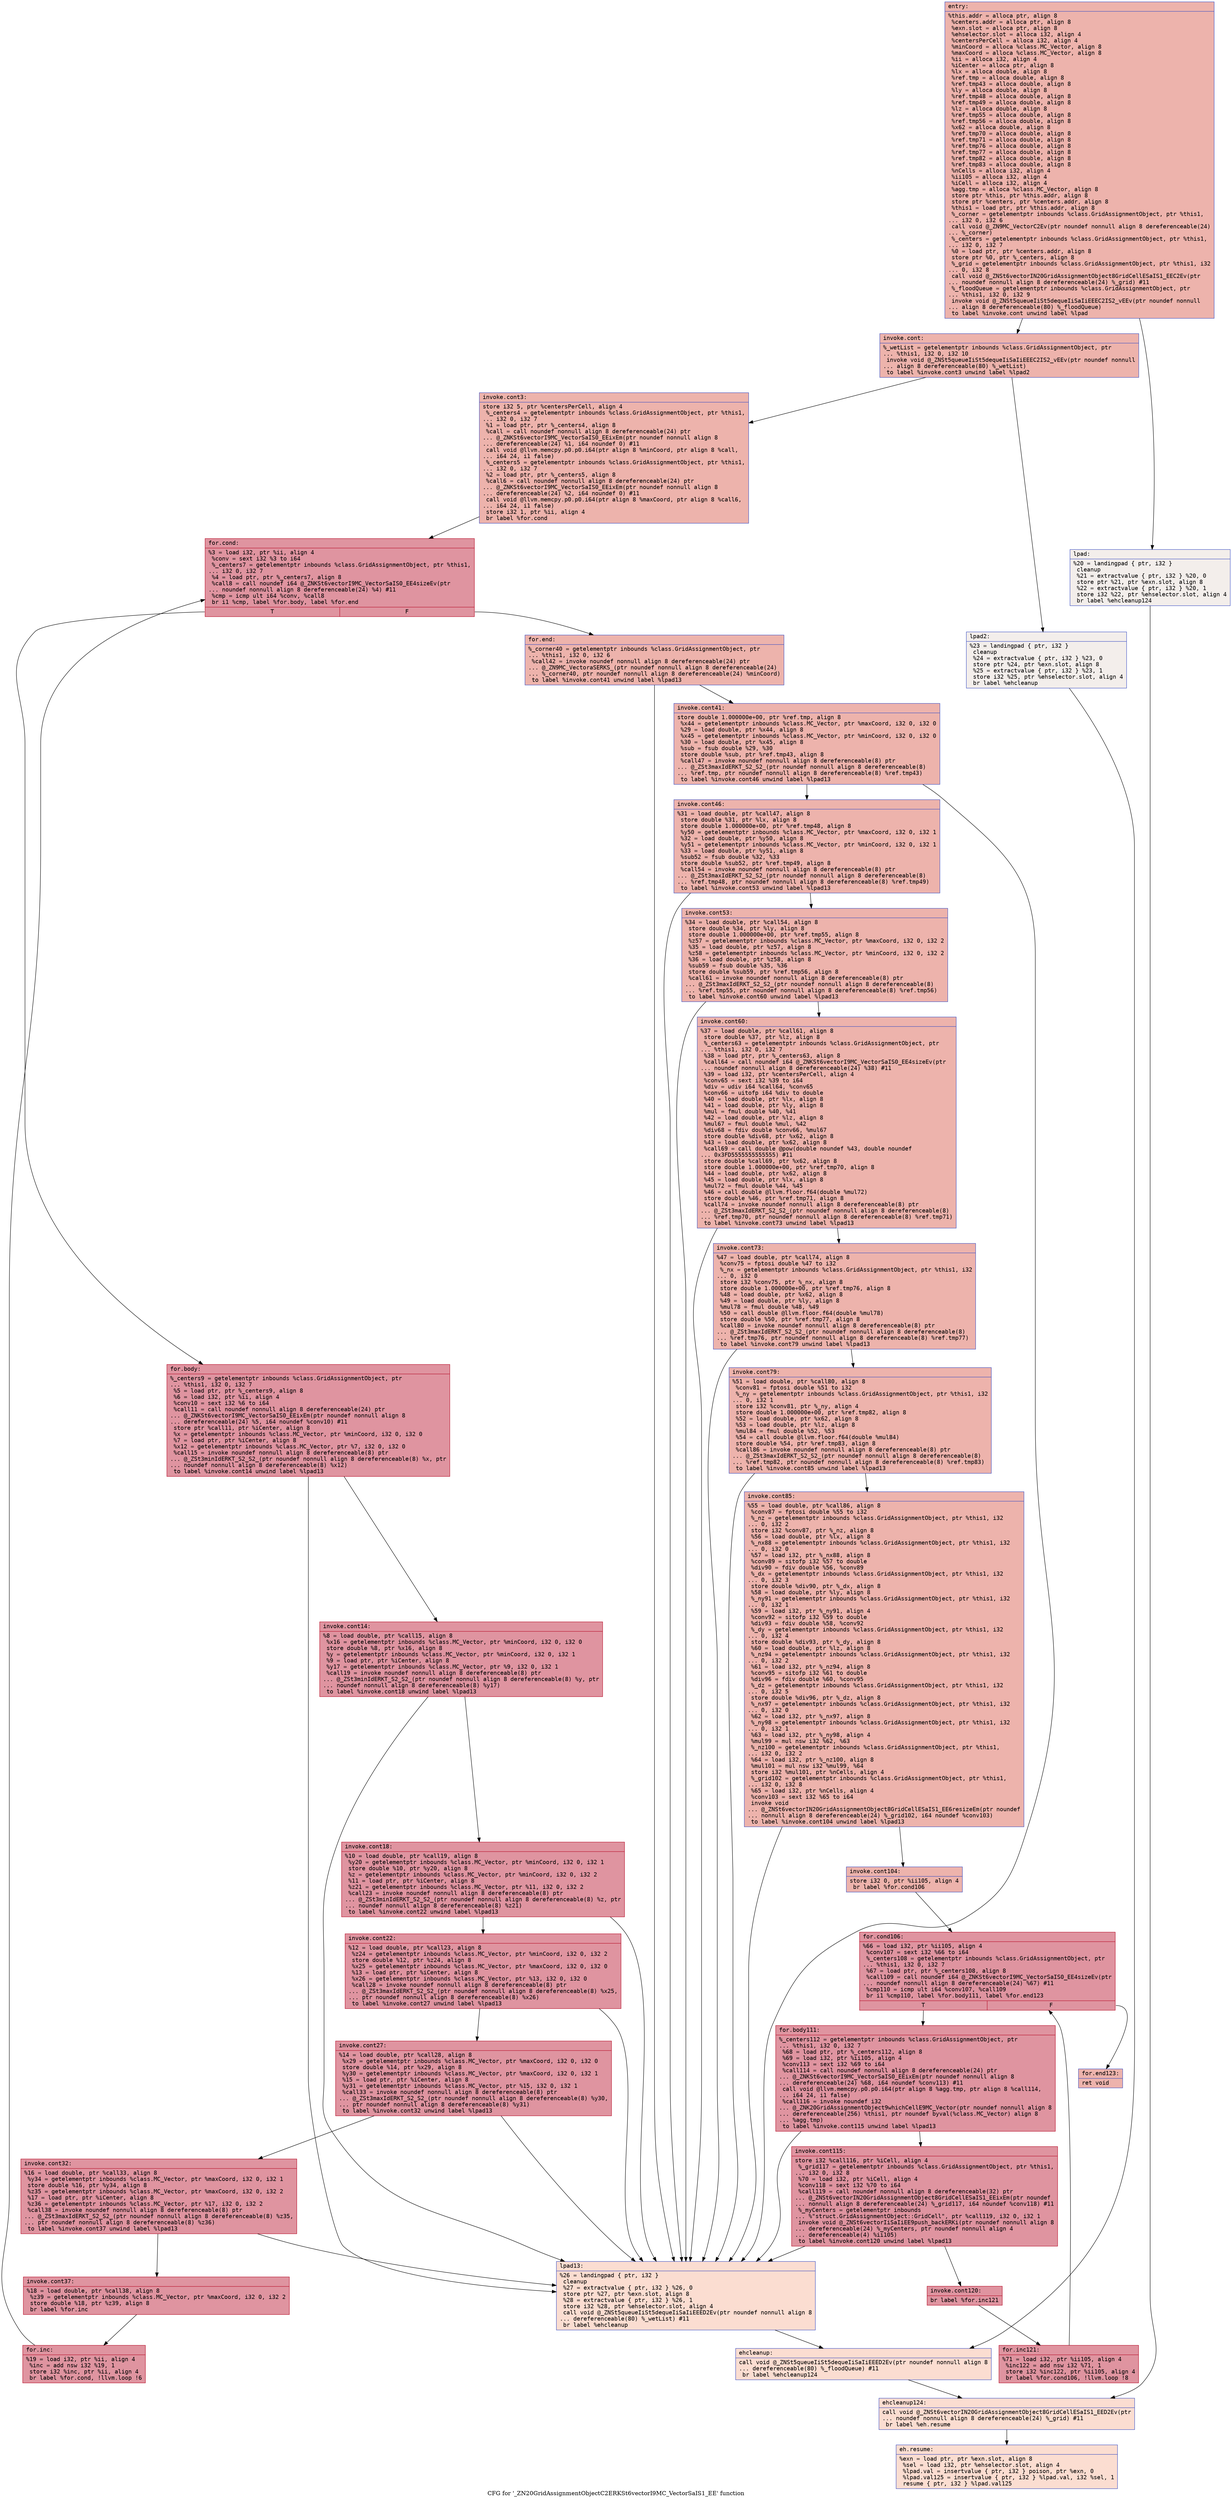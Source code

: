 digraph "CFG for '_ZN20GridAssignmentObjectC2ERKSt6vectorI9MC_VectorSaIS1_EE' function" {
	label="CFG for '_ZN20GridAssignmentObjectC2ERKSt6vectorI9MC_VectorSaIS1_EE' function";

	Node0x5646193a42e0 [shape=record,color="#3d50c3ff", style=filled, fillcolor="#d6524470" fontname="Courier",label="{entry:\l|  %this.addr = alloca ptr, align 8\l  %centers.addr = alloca ptr, align 8\l  %exn.slot = alloca ptr, align 8\l  %ehselector.slot = alloca i32, align 4\l  %centersPerCell = alloca i32, align 4\l  %minCoord = alloca %class.MC_Vector, align 8\l  %maxCoord = alloca %class.MC_Vector, align 8\l  %ii = alloca i32, align 4\l  %iCenter = alloca ptr, align 8\l  %lx = alloca double, align 8\l  %ref.tmp = alloca double, align 8\l  %ref.tmp43 = alloca double, align 8\l  %ly = alloca double, align 8\l  %ref.tmp48 = alloca double, align 8\l  %ref.tmp49 = alloca double, align 8\l  %lz = alloca double, align 8\l  %ref.tmp55 = alloca double, align 8\l  %ref.tmp56 = alloca double, align 8\l  %x62 = alloca double, align 8\l  %ref.tmp70 = alloca double, align 8\l  %ref.tmp71 = alloca double, align 8\l  %ref.tmp76 = alloca double, align 8\l  %ref.tmp77 = alloca double, align 8\l  %ref.tmp82 = alloca double, align 8\l  %ref.tmp83 = alloca double, align 8\l  %nCells = alloca i32, align 4\l  %ii105 = alloca i32, align 4\l  %iCell = alloca i32, align 4\l  %agg.tmp = alloca %class.MC_Vector, align 8\l  store ptr %this, ptr %this.addr, align 8\l  store ptr %centers, ptr %centers.addr, align 8\l  %this1 = load ptr, ptr %this.addr, align 8\l  %_corner = getelementptr inbounds %class.GridAssignmentObject, ptr %this1,\l... i32 0, i32 6\l  call void @_ZN9MC_VectorC2Ev(ptr noundef nonnull align 8 dereferenceable(24)\l... %_corner)\l  %_centers = getelementptr inbounds %class.GridAssignmentObject, ptr %this1,\l... i32 0, i32 7\l  %0 = load ptr, ptr %centers.addr, align 8\l  store ptr %0, ptr %_centers, align 8\l  %_grid = getelementptr inbounds %class.GridAssignmentObject, ptr %this1, i32\l... 0, i32 8\l  call void @_ZNSt6vectorIN20GridAssignmentObject8GridCellESaIS1_EEC2Ev(ptr\l... noundef nonnull align 8 dereferenceable(24) %_grid) #11\l  %_floodQueue = getelementptr inbounds %class.GridAssignmentObject, ptr\l... %this1, i32 0, i32 9\l  invoke void @_ZNSt5queueIiSt5dequeIiSaIiEEEC2IS2_vEEv(ptr noundef nonnull\l... align 8 dereferenceable(80) %_floodQueue)\l          to label %invoke.cont unwind label %lpad\l}"];
	Node0x5646193a42e0 -> Node0x5646193a83a0[tooltip="entry -> invoke.cont\nProbability 100.00%" ];
	Node0x5646193a42e0 -> Node0x5646193a88a0[tooltip="entry -> lpad\nProbability 0.00%" ];
	Node0x5646193a83a0 [shape=record,color="#3d50c3ff", style=filled, fillcolor="#d6524470" fontname="Courier",label="{invoke.cont:\l|  %_wetList = getelementptr inbounds %class.GridAssignmentObject, ptr\l... %this1, i32 0, i32 10\l  invoke void @_ZNSt5queueIiSt5dequeIiSaIiEEEC2IS2_vEEv(ptr noundef nonnull\l... align 8 dereferenceable(80) %_wetList)\l          to label %invoke.cont3 unwind label %lpad2\l}"];
	Node0x5646193a83a0 -> Node0x5646193a8c00[tooltip="invoke.cont -> invoke.cont3\nProbability 100.00%" ];
	Node0x5646193a83a0 -> Node0x5646193a9490[tooltip="invoke.cont -> lpad2\nProbability 0.00%" ];
	Node0x5646193a8c00 [shape=record,color="#3d50c3ff", style=filled, fillcolor="#d6524470" fontname="Courier",label="{invoke.cont3:\l|  store i32 5, ptr %centersPerCell, align 4\l  %_centers4 = getelementptr inbounds %class.GridAssignmentObject, ptr %this1,\l... i32 0, i32 7\l  %1 = load ptr, ptr %_centers4, align 8\l  %call = call noundef nonnull align 8 dereferenceable(24) ptr\l... @_ZNKSt6vectorI9MC_VectorSaIS0_EEixEm(ptr noundef nonnull align 8\l... dereferenceable(24) %1, i64 noundef 0) #11\l  call void @llvm.memcpy.p0.p0.i64(ptr align 8 %minCoord, ptr align 8 %call,\l... i64 24, i1 false)\l  %_centers5 = getelementptr inbounds %class.GridAssignmentObject, ptr %this1,\l... i32 0, i32 7\l  %2 = load ptr, ptr %_centers5, align 8\l  %call6 = call noundef nonnull align 8 dereferenceable(24) ptr\l... @_ZNKSt6vectorI9MC_VectorSaIS0_EEixEm(ptr noundef nonnull align 8\l... dereferenceable(24) %2, i64 noundef 0) #11\l  call void @llvm.memcpy.p0.p0.i64(ptr align 8 %maxCoord, ptr align 8 %call6,\l... i64 24, i1 false)\l  store i32 1, ptr %ii, align 4\l  br label %for.cond\l}"];
	Node0x5646193a8c00 -> Node0x5646193aa2e0[tooltip="invoke.cont3 -> for.cond\nProbability 100.00%" ];
	Node0x5646193aa2e0 [shape=record,color="#b70d28ff", style=filled, fillcolor="#b70d2870" fontname="Courier",label="{for.cond:\l|  %3 = load i32, ptr %ii, align 4\l  %conv = sext i32 %3 to i64\l  %_centers7 = getelementptr inbounds %class.GridAssignmentObject, ptr %this1,\l... i32 0, i32 7\l  %4 = load ptr, ptr %_centers7, align 8\l  %call8 = call noundef i64 @_ZNKSt6vectorI9MC_VectorSaIS0_EE4sizeEv(ptr\l... noundef nonnull align 8 dereferenceable(24) %4) #11\l  %cmp = icmp ult i64 %conv, %call8\l  br i1 %cmp, label %for.body, label %for.end\l|{<s0>T|<s1>F}}"];
	Node0x5646193aa2e0:s0 -> Node0x5646193aaef0[tooltip="for.cond -> for.body\nProbability 96.88%" ];
	Node0x5646193aa2e0:s1 -> Node0x5646193aafa0[tooltip="for.cond -> for.end\nProbability 3.12%" ];
	Node0x5646193aaef0 [shape=record,color="#b70d28ff", style=filled, fillcolor="#b70d2870" fontname="Courier",label="{for.body:\l|  %_centers9 = getelementptr inbounds %class.GridAssignmentObject, ptr\l... %this1, i32 0, i32 7\l  %5 = load ptr, ptr %_centers9, align 8\l  %6 = load i32, ptr %ii, align 4\l  %conv10 = sext i32 %6 to i64\l  %call11 = call noundef nonnull align 8 dereferenceable(24) ptr\l... @_ZNKSt6vectorI9MC_VectorSaIS0_EEixEm(ptr noundef nonnull align 8\l... dereferenceable(24) %5, i64 noundef %conv10) #11\l  store ptr %call11, ptr %iCenter, align 8\l  %x = getelementptr inbounds %class.MC_Vector, ptr %minCoord, i32 0, i32 0\l  %7 = load ptr, ptr %iCenter, align 8\l  %x12 = getelementptr inbounds %class.MC_Vector, ptr %7, i32 0, i32 0\l  %call15 = invoke noundef nonnull align 8 dereferenceable(8) ptr\l... @_ZSt3minIdERKT_S2_S2_(ptr noundef nonnull align 8 dereferenceable(8) %x, ptr\l... noundef nonnull align 8 dereferenceable(8) %x12)\l          to label %invoke.cont14 unwind label %lpad13\l}"];
	Node0x5646193aaef0 -> Node0x5646193ab830[tooltip="for.body -> invoke.cont14\nProbability 100.00%" ];
	Node0x5646193aaef0 -> Node0x5646193ab8e0[tooltip="for.body -> lpad13\nProbability 0.00%" ];
	Node0x5646193ab830 [shape=record,color="#b70d28ff", style=filled, fillcolor="#b70d2870" fontname="Courier",label="{invoke.cont14:\l|  %8 = load double, ptr %call15, align 8\l  %x16 = getelementptr inbounds %class.MC_Vector, ptr %minCoord, i32 0, i32 0\l  store double %8, ptr %x16, align 8\l  %y = getelementptr inbounds %class.MC_Vector, ptr %minCoord, i32 0, i32 1\l  %9 = load ptr, ptr %iCenter, align 8\l  %y17 = getelementptr inbounds %class.MC_Vector, ptr %9, i32 0, i32 1\l  %call19 = invoke noundef nonnull align 8 dereferenceable(8) ptr\l... @_ZSt3minIdERKT_S2_S2_(ptr noundef nonnull align 8 dereferenceable(8) %y, ptr\l... noundef nonnull align 8 dereferenceable(8) %y17)\l          to label %invoke.cont18 unwind label %lpad13\l}"];
	Node0x5646193ab830 -> Node0x5646193ac060[tooltip="invoke.cont14 -> invoke.cont18\nProbability 100.00%" ];
	Node0x5646193ab830 -> Node0x5646193ab8e0[tooltip="invoke.cont14 -> lpad13\nProbability 0.00%" ];
	Node0x5646193ac060 [shape=record,color="#b70d28ff", style=filled, fillcolor="#b70d2870" fontname="Courier",label="{invoke.cont18:\l|  %10 = load double, ptr %call19, align 8\l  %y20 = getelementptr inbounds %class.MC_Vector, ptr %minCoord, i32 0, i32 1\l  store double %10, ptr %y20, align 8\l  %z = getelementptr inbounds %class.MC_Vector, ptr %minCoord, i32 0, i32 2\l  %11 = load ptr, ptr %iCenter, align 8\l  %z21 = getelementptr inbounds %class.MC_Vector, ptr %11, i32 0, i32 2\l  %call23 = invoke noundef nonnull align 8 dereferenceable(8) ptr\l... @_ZSt3minIdERKT_S2_S2_(ptr noundef nonnull align 8 dereferenceable(8) %z, ptr\l... noundef nonnull align 8 dereferenceable(8) %z21)\l          to label %invoke.cont22 unwind label %lpad13\l}"];
	Node0x5646193ac060 -> Node0x5646193ac6c0[tooltip="invoke.cont18 -> invoke.cont22\nProbability 100.00%" ];
	Node0x5646193ac060 -> Node0x5646193ab8e0[tooltip="invoke.cont18 -> lpad13\nProbability 0.00%" ];
	Node0x5646193ac6c0 [shape=record,color="#b70d28ff", style=filled, fillcolor="#b70d2870" fontname="Courier",label="{invoke.cont22:\l|  %12 = load double, ptr %call23, align 8\l  %z24 = getelementptr inbounds %class.MC_Vector, ptr %minCoord, i32 0, i32 2\l  store double %12, ptr %z24, align 8\l  %x25 = getelementptr inbounds %class.MC_Vector, ptr %maxCoord, i32 0, i32 0\l  %13 = load ptr, ptr %iCenter, align 8\l  %x26 = getelementptr inbounds %class.MC_Vector, ptr %13, i32 0, i32 0\l  %call28 = invoke noundef nonnull align 8 dereferenceable(8) ptr\l... @_ZSt3maxIdERKT_S2_S2_(ptr noundef nonnull align 8 dereferenceable(8) %x25,\l... ptr noundef nonnull align 8 dereferenceable(8) %x26)\l          to label %invoke.cont27 unwind label %lpad13\l}"];
	Node0x5646193ac6c0 -> Node0x5646193acd20[tooltip="invoke.cont22 -> invoke.cont27\nProbability 100.00%" ];
	Node0x5646193ac6c0 -> Node0x5646193ab8e0[tooltip="invoke.cont22 -> lpad13\nProbability 0.00%" ];
	Node0x5646193acd20 [shape=record,color="#b70d28ff", style=filled, fillcolor="#b70d2870" fontname="Courier",label="{invoke.cont27:\l|  %14 = load double, ptr %call28, align 8\l  %x29 = getelementptr inbounds %class.MC_Vector, ptr %maxCoord, i32 0, i32 0\l  store double %14, ptr %x29, align 8\l  %y30 = getelementptr inbounds %class.MC_Vector, ptr %maxCoord, i32 0, i32 1\l  %15 = load ptr, ptr %iCenter, align 8\l  %y31 = getelementptr inbounds %class.MC_Vector, ptr %15, i32 0, i32 1\l  %call33 = invoke noundef nonnull align 8 dereferenceable(8) ptr\l... @_ZSt3maxIdERKT_S2_S2_(ptr noundef nonnull align 8 dereferenceable(8) %y30,\l... ptr noundef nonnull align 8 dereferenceable(8) %y31)\l          to label %invoke.cont32 unwind label %lpad13\l}"];
	Node0x5646193acd20 -> Node0x5646193ad420[tooltip="invoke.cont27 -> invoke.cont32\nProbability 100.00%" ];
	Node0x5646193acd20 -> Node0x5646193ab8e0[tooltip="invoke.cont27 -> lpad13\nProbability 0.00%" ];
	Node0x5646193ad420 [shape=record,color="#b70d28ff", style=filled, fillcolor="#b70d2870" fontname="Courier",label="{invoke.cont32:\l|  %16 = load double, ptr %call33, align 8\l  %y34 = getelementptr inbounds %class.MC_Vector, ptr %maxCoord, i32 0, i32 1\l  store double %16, ptr %y34, align 8\l  %z35 = getelementptr inbounds %class.MC_Vector, ptr %maxCoord, i32 0, i32 2\l  %17 = load ptr, ptr %iCenter, align 8\l  %z36 = getelementptr inbounds %class.MC_Vector, ptr %17, i32 0, i32 2\l  %call38 = invoke noundef nonnull align 8 dereferenceable(8) ptr\l... @_ZSt3maxIdERKT_S2_S2_(ptr noundef nonnull align 8 dereferenceable(8) %z35,\l... ptr noundef nonnull align 8 dereferenceable(8) %z36)\l          to label %invoke.cont37 unwind label %lpad13\l}"];
	Node0x5646193ad420 -> Node0x5646193ada80[tooltip="invoke.cont32 -> invoke.cont37\nProbability 100.00%" ];
	Node0x5646193ad420 -> Node0x5646193ab8e0[tooltip="invoke.cont32 -> lpad13\nProbability 0.00%" ];
	Node0x5646193ada80 [shape=record,color="#b70d28ff", style=filled, fillcolor="#b70d2870" fontname="Courier",label="{invoke.cont37:\l|  %18 = load double, ptr %call38, align 8\l  %z39 = getelementptr inbounds %class.MC_Vector, ptr %maxCoord, i32 0, i32 2\l  store double %18, ptr %z39, align 8\l  br label %for.inc\l}"];
	Node0x5646193ada80 -> Node0x5646193ade70[tooltip="invoke.cont37 -> for.inc\nProbability 100.00%" ];
	Node0x5646193ade70 [shape=record,color="#b70d28ff", style=filled, fillcolor="#b70d2870" fontname="Courier",label="{for.inc:\l|  %19 = load i32, ptr %ii, align 4\l  %inc = add nsw i32 %19, 1\l  store i32 %inc, ptr %ii, align 4\l  br label %for.cond, !llvm.loop !6\l}"];
	Node0x5646193ade70 -> Node0x5646193aa2e0[tooltip="for.inc -> for.cond\nProbability 100.00%" ];
	Node0x5646193a88a0 [shape=record,color="#3d50c3ff", style=filled, fillcolor="#e5d8d170" fontname="Courier",label="{lpad:\l|  %20 = landingpad \{ ptr, i32 \}\l          cleanup\l  %21 = extractvalue \{ ptr, i32 \} %20, 0\l  store ptr %21, ptr %exn.slot, align 8\l  %22 = extractvalue \{ ptr, i32 \} %20, 1\l  store i32 %22, ptr %ehselector.slot, align 4\l  br label %ehcleanup124\l}"];
	Node0x5646193a88a0 -> Node0x5646193a92f0[tooltip="lpad -> ehcleanup124\nProbability 100.00%" ];
	Node0x5646193a9490 [shape=record,color="#3d50c3ff", style=filled, fillcolor="#e5d8d170" fontname="Courier",label="{lpad2:\l|  %23 = landingpad \{ ptr, i32 \}\l          cleanup\l  %24 = extractvalue \{ ptr, i32 \} %23, 0\l  store ptr %24, ptr %exn.slot, align 8\l  %25 = extractvalue \{ ptr, i32 \} %23, 1\l  store i32 %25, ptr %ehselector.slot, align 4\l  br label %ehcleanup\l}"];
	Node0x5646193a9490 -> Node0x5646193afc70[tooltip="lpad2 -> ehcleanup\nProbability 100.00%" ];
	Node0x5646193ab8e0 [shape=record,color="#3d50c3ff", style=filled, fillcolor="#f7b39670" fontname="Courier",label="{lpad13:\l|  %26 = landingpad \{ ptr, i32 \}\l          cleanup\l  %27 = extractvalue \{ ptr, i32 \} %26, 0\l  store ptr %27, ptr %exn.slot, align 8\l  %28 = extractvalue \{ ptr, i32 \} %26, 1\l  store i32 %28, ptr %ehselector.slot, align 4\l  call void @_ZNSt5queueIiSt5dequeIiSaIiEEED2Ev(ptr noundef nonnull align 8\l... dereferenceable(80) %_wetList) #11\l  br label %ehcleanup\l}"];
	Node0x5646193ab8e0 -> Node0x5646193afc70[tooltip="lpad13 -> ehcleanup\nProbability 100.00%" ];
	Node0x5646193aafa0 [shape=record,color="#3d50c3ff", style=filled, fillcolor="#d6524470" fontname="Courier",label="{for.end:\l|  %_corner40 = getelementptr inbounds %class.GridAssignmentObject, ptr\l... %this1, i32 0, i32 6\l  %call42 = invoke noundef nonnull align 8 dereferenceable(24) ptr\l... @_ZN9MC_VectoraSERKS_(ptr noundef nonnull align 8 dereferenceable(24)\l... %_corner40, ptr noundef nonnull align 8 dereferenceable(24) %minCoord)\l          to label %invoke.cont41 unwind label %lpad13\l}"];
	Node0x5646193aafa0 -> Node0x5646193b03c0[tooltip="for.end -> invoke.cont41\nProbability 100.00%" ];
	Node0x5646193aafa0 -> Node0x5646193ab8e0[tooltip="for.end -> lpad13\nProbability 0.00%" ];
	Node0x5646193b03c0 [shape=record,color="#3d50c3ff", style=filled, fillcolor="#d6524470" fontname="Courier",label="{invoke.cont41:\l|  store double 1.000000e+00, ptr %ref.tmp, align 8\l  %x44 = getelementptr inbounds %class.MC_Vector, ptr %maxCoord, i32 0, i32 0\l  %29 = load double, ptr %x44, align 8\l  %x45 = getelementptr inbounds %class.MC_Vector, ptr %minCoord, i32 0, i32 0\l  %30 = load double, ptr %x45, align 8\l  %sub = fsub double %29, %30\l  store double %sub, ptr %ref.tmp43, align 8\l  %call47 = invoke noundef nonnull align 8 dereferenceable(8) ptr\l... @_ZSt3maxIdERKT_S2_S2_(ptr noundef nonnull align 8 dereferenceable(8)\l... %ref.tmp, ptr noundef nonnull align 8 dereferenceable(8) %ref.tmp43)\l          to label %invoke.cont46 unwind label %lpad13\l}"];
	Node0x5646193b03c0 -> Node0x5646193aa650[tooltip="invoke.cont41 -> invoke.cont46\nProbability 100.00%" ];
	Node0x5646193b03c0 -> Node0x5646193ab8e0[tooltip="invoke.cont41 -> lpad13\nProbability 0.00%" ];
	Node0x5646193aa650 [shape=record,color="#3d50c3ff", style=filled, fillcolor="#d6524470" fontname="Courier",label="{invoke.cont46:\l|  %31 = load double, ptr %call47, align 8\l  store double %31, ptr %lx, align 8\l  store double 1.000000e+00, ptr %ref.tmp48, align 8\l  %y50 = getelementptr inbounds %class.MC_Vector, ptr %maxCoord, i32 0, i32 1\l  %32 = load double, ptr %y50, align 8\l  %y51 = getelementptr inbounds %class.MC_Vector, ptr %minCoord, i32 0, i32 1\l  %33 = load double, ptr %y51, align 8\l  %sub52 = fsub double %32, %33\l  store double %sub52, ptr %ref.tmp49, align 8\l  %call54 = invoke noundef nonnull align 8 dereferenceable(8) ptr\l... @_ZSt3maxIdERKT_S2_S2_(ptr noundef nonnull align 8 dereferenceable(8)\l... %ref.tmp48, ptr noundef nonnull align 8 dereferenceable(8) %ref.tmp49)\l          to label %invoke.cont53 unwind label %lpad13\l}"];
	Node0x5646193aa650 -> Node0x5646193b2380[tooltip="invoke.cont46 -> invoke.cont53\nProbability 100.00%" ];
	Node0x5646193aa650 -> Node0x5646193ab8e0[tooltip="invoke.cont46 -> lpad13\nProbability 0.00%" ];
	Node0x5646193b2380 [shape=record,color="#3d50c3ff", style=filled, fillcolor="#d6524470" fontname="Courier",label="{invoke.cont53:\l|  %34 = load double, ptr %call54, align 8\l  store double %34, ptr %ly, align 8\l  store double 1.000000e+00, ptr %ref.tmp55, align 8\l  %z57 = getelementptr inbounds %class.MC_Vector, ptr %maxCoord, i32 0, i32 2\l  %35 = load double, ptr %z57, align 8\l  %z58 = getelementptr inbounds %class.MC_Vector, ptr %minCoord, i32 0, i32 2\l  %36 = load double, ptr %z58, align 8\l  %sub59 = fsub double %35, %36\l  store double %sub59, ptr %ref.tmp56, align 8\l  %call61 = invoke noundef nonnull align 8 dereferenceable(8) ptr\l... @_ZSt3maxIdERKT_S2_S2_(ptr noundef nonnull align 8 dereferenceable(8)\l... %ref.tmp55, ptr noundef nonnull align 8 dereferenceable(8) %ref.tmp56)\l          to label %invoke.cont60 unwind label %lpad13\l}"];
	Node0x5646193b2380 -> Node0x5646193b2b40[tooltip="invoke.cont53 -> invoke.cont60\nProbability 100.00%" ];
	Node0x5646193b2380 -> Node0x5646193ab8e0[tooltip="invoke.cont53 -> lpad13\nProbability 0.00%" ];
	Node0x5646193b2b40 [shape=record,color="#3d50c3ff", style=filled, fillcolor="#d6524470" fontname="Courier",label="{invoke.cont60:\l|  %37 = load double, ptr %call61, align 8\l  store double %37, ptr %lz, align 8\l  %_centers63 = getelementptr inbounds %class.GridAssignmentObject, ptr\l... %this1, i32 0, i32 7\l  %38 = load ptr, ptr %_centers63, align 8\l  %call64 = call noundef i64 @_ZNKSt6vectorI9MC_VectorSaIS0_EE4sizeEv(ptr\l... noundef nonnull align 8 dereferenceable(24) %38) #11\l  %39 = load i32, ptr %centersPerCell, align 4\l  %conv65 = sext i32 %39 to i64\l  %div = udiv i64 %call64, %conv65\l  %conv66 = uitofp i64 %div to double\l  %40 = load double, ptr %lx, align 8\l  %41 = load double, ptr %ly, align 8\l  %mul = fmul double %40, %41\l  %42 = load double, ptr %lz, align 8\l  %mul67 = fmul double %mul, %42\l  %div68 = fdiv double %conv66, %mul67\l  store double %div68, ptr %x62, align 8\l  %43 = load double, ptr %x62, align 8\l  %call69 = call double @pow(double noundef %43, double noundef\l... 0x3FD5555555555555) #11\l  store double %call69, ptr %x62, align 8\l  store double 1.000000e+00, ptr %ref.tmp70, align 8\l  %44 = load double, ptr %x62, align 8\l  %45 = load double, ptr %lx, align 8\l  %mul72 = fmul double %44, %45\l  %46 = call double @llvm.floor.f64(double %mul72)\l  store double %46, ptr %ref.tmp71, align 8\l  %call74 = invoke noundef nonnull align 8 dereferenceable(8) ptr\l... @_ZSt3maxIdERKT_S2_S2_(ptr noundef nonnull align 8 dereferenceable(8)\l... %ref.tmp70, ptr noundef nonnull align 8 dereferenceable(8) %ref.tmp71)\l          to label %invoke.cont73 unwind label %lpad13\l}"];
	Node0x5646193b2b40 -> Node0x5646193b3f50[tooltip="invoke.cont60 -> invoke.cont73\nProbability 100.00%" ];
	Node0x5646193b2b40 -> Node0x5646193ab8e0[tooltip="invoke.cont60 -> lpad13\nProbability 0.00%" ];
	Node0x5646193b3f50 [shape=record,color="#3d50c3ff", style=filled, fillcolor="#d6524470" fontname="Courier",label="{invoke.cont73:\l|  %47 = load double, ptr %call74, align 8\l  %conv75 = fptosi double %47 to i32\l  %_nx = getelementptr inbounds %class.GridAssignmentObject, ptr %this1, i32\l... 0, i32 0\l  store i32 %conv75, ptr %_nx, align 8\l  store double 1.000000e+00, ptr %ref.tmp76, align 8\l  %48 = load double, ptr %x62, align 8\l  %49 = load double, ptr %ly, align 8\l  %mul78 = fmul double %48, %49\l  %50 = call double @llvm.floor.f64(double %mul78)\l  store double %50, ptr %ref.tmp77, align 8\l  %call80 = invoke noundef nonnull align 8 dereferenceable(8) ptr\l... @_ZSt3maxIdERKT_S2_S2_(ptr noundef nonnull align 8 dereferenceable(8)\l... %ref.tmp76, ptr noundef nonnull align 8 dereferenceable(8) %ref.tmp77)\l          to label %invoke.cont79 unwind label %lpad13\l}"];
	Node0x5646193b3f50 -> Node0x5646193b5050[tooltip="invoke.cont73 -> invoke.cont79\nProbability 100.00%" ];
	Node0x5646193b3f50 -> Node0x5646193ab8e0[tooltip="invoke.cont73 -> lpad13\nProbability 0.00%" ];
	Node0x5646193b5050 [shape=record,color="#3d50c3ff", style=filled, fillcolor="#d6524470" fontname="Courier",label="{invoke.cont79:\l|  %51 = load double, ptr %call80, align 8\l  %conv81 = fptosi double %51 to i32\l  %_ny = getelementptr inbounds %class.GridAssignmentObject, ptr %this1, i32\l... 0, i32 1\l  store i32 %conv81, ptr %_ny, align 4\l  store double 1.000000e+00, ptr %ref.tmp82, align 8\l  %52 = load double, ptr %x62, align 8\l  %53 = load double, ptr %lz, align 8\l  %mul84 = fmul double %52, %53\l  %54 = call double @llvm.floor.f64(double %mul84)\l  store double %54, ptr %ref.tmp83, align 8\l  %call86 = invoke noundef nonnull align 8 dereferenceable(8) ptr\l... @_ZSt3maxIdERKT_S2_S2_(ptr noundef nonnull align 8 dereferenceable(8)\l... %ref.tmp82, ptr noundef nonnull align 8 dereferenceable(8) %ref.tmp83)\l          to label %invoke.cont85 unwind label %lpad13\l}"];
	Node0x5646193b5050 -> Node0x5646193b58b0[tooltip="invoke.cont79 -> invoke.cont85\nProbability 100.00%" ];
	Node0x5646193b5050 -> Node0x5646193ab8e0[tooltip="invoke.cont79 -> lpad13\nProbability 0.00%" ];
	Node0x5646193b58b0 [shape=record,color="#3d50c3ff", style=filled, fillcolor="#d6524470" fontname="Courier",label="{invoke.cont85:\l|  %55 = load double, ptr %call86, align 8\l  %conv87 = fptosi double %55 to i32\l  %_nz = getelementptr inbounds %class.GridAssignmentObject, ptr %this1, i32\l... 0, i32 2\l  store i32 %conv87, ptr %_nz, align 8\l  %56 = load double, ptr %lx, align 8\l  %_nx88 = getelementptr inbounds %class.GridAssignmentObject, ptr %this1, i32\l... 0, i32 0\l  %57 = load i32, ptr %_nx88, align 8\l  %conv89 = sitofp i32 %57 to double\l  %div90 = fdiv double %56, %conv89\l  %_dx = getelementptr inbounds %class.GridAssignmentObject, ptr %this1, i32\l... 0, i32 3\l  store double %div90, ptr %_dx, align 8\l  %58 = load double, ptr %ly, align 8\l  %_ny91 = getelementptr inbounds %class.GridAssignmentObject, ptr %this1, i32\l... 0, i32 1\l  %59 = load i32, ptr %_ny91, align 4\l  %conv92 = sitofp i32 %59 to double\l  %div93 = fdiv double %58, %conv92\l  %_dy = getelementptr inbounds %class.GridAssignmentObject, ptr %this1, i32\l... 0, i32 4\l  store double %div93, ptr %_dy, align 8\l  %60 = load double, ptr %lz, align 8\l  %_nz94 = getelementptr inbounds %class.GridAssignmentObject, ptr %this1, i32\l... 0, i32 2\l  %61 = load i32, ptr %_nz94, align 8\l  %conv95 = sitofp i32 %61 to double\l  %div96 = fdiv double %60, %conv95\l  %_dz = getelementptr inbounds %class.GridAssignmentObject, ptr %this1, i32\l... 0, i32 5\l  store double %div96, ptr %_dz, align 8\l  %_nx97 = getelementptr inbounds %class.GridAssignmentObject, ptr %this1, i32\l... 0, i32 0\l  %62 = load i32, ptr %_nx97, align 8\l  %_ny98 = getelementptr inbounds %class.GridAssignmentObject, ptr %this1, i32\l... 0, i32 1\l  %63 = load i32, ptr %_ny98, align 4\l  %mul99 = mul nsw i32 %62, %63\l  %_nz100 = getelementptr inbounds %class.GridAssignmentObject, ptr %this1,\l... i32 0, i32 2\l  %64 = load i32, ptr %_nz100, align 8\l  %mul101 = mul nsw i32 %mul99, %64\l  store i32 %mul101, ptr %nCells, align 4\l  %_grid102 = getelementptr inbounds %class.GridAssignmentObject, ptr %this1,\l... i32 0, i32 8\l  %65 = load i32, ptr %nCells, align 4\l  %conv103 = sext i32 %65 to i64\l  invoke void\l... @_ZNSt6vectorIN20GridAssignmentObject8GridCellESaIS1_EE6resizeEm(ptr noundef\l... nonnull align 8 dereferenceable(24) %_grid102, i64 noundef %conv103)\l          to label %invoke.cont104 unwind label %lpad13\l}"];
	Node0x5646193b58b0 -> Node0x5646193b7360[tooltip="invoke.cont85 -> invoke.cont104\nProbability 100.00%" ];
	Node0x5646193b58b0 -> Node0x5646193ab8e0[tooltip="invoke.cont85 -> lpad13\nProbability 0.00%" ];
	Node0x5646193b7360 [shape=record,color="#3d50c3ff", style=filled, fillcolor="#d6524470" fontname="Courier",label="{invoke.cont104:\l|  store i32 0, ptr %ii105, align 4\l  br label %for.cond106\l}"];
	Node0x5646193b7360 -> Node0x5646193b7310[tooltip="invoke.cont104 -> for.cond106\nProbability 100.00%" ];
	Node0x5646193b7310 [shape=record,color="#b70d28ff", style=filled, fillcolor="#b70d2870" fontname="Courier",label="{for.cond106:\l|  %66 = load i32, ptr %ii105, align 4\l  %conv107 = sext i32 %66 to i64\l  %_centers108 = getelementptr inbounds %class.GridAssignmentObject, ptr\l... %this1, i32 0, i32 7\l  %67 = load ptr, ptr %_centers108, align 8\l  %call109 = call noundef i64 @_ZNKSt6vectorI9MC_VectorSaIS0_EE4sizeEv(ptr\l... noundef nonnull align 8 dereferenceable(24) %67) #11\l  %cmp110 = icmp ult i64 %conv107, %call109\l  br i1 %cmp110, label %for.body111, label %for.end123\l|{<s0>T|<s1>F}}"];
	Node0x5646193b7310:s0 -> Node0x5646193b7c70[tooltip="for.cond106 -> for.body111\nProbability 96.88%" ];
	Node0x5646193b7310:s1 -> Node0x5646193b7cc0[tooltip="for.cond106 -> for.end123\nProbability 3.12%" ];
	Node0x5646193b7c70 [shape=record,color="#b70d28ff", style=filled, fillcolor="#b70d2870" fontname="Courier",label="{for.body111:\l|  %_centers112 = getelementptr inbounds %class.GridAssignmentObject, ptr\l... %this1, i32 0, i32 7\l  %68 = load ptr, ptr %_centers112, align 8\l  %69 = load i32, ptr %ii105, align 4\l  %conv113 = sext i32 %69 to i64\l  %call114 = call noundef nonnull align 8 dereferenceable(24) ptr\l... @_ZNKSt6vectorI9MC_VectorSaIS0_EEixEm(ptr noundef nonnull align 8\l... dereferenceable(24) %68, i64 noundef %conv113) #11\l  call void @llvm.memcpy.p0.p0.i64(ptr align 8 %agg.tmp, ptr align 8 %call114,\l... i64 24, i1 false)\l  %call116 = invoke noundef i32\l... @_ZNK20GridAssignmentObject9whichCellE9MC_Vector(ptr noundef nonnull align 8\l... dereferenceable(256) %this1, ptr noundef byval(%class.MC_Vector) align 8\l... %agg.tmp)\l          to label %invoke.cont115 unwind label %lpad13\l}"];
	Node0x5646193b7c70 -> Node0x5646193b8410[tooltip="for.body111 -> invoke.cont115\nProbability 100.00%" ];
	Node0x5646193b7c70 -> Node0x5646193ab8e0[tooltip="for.body111 -> lpad13\nProbability 0.00%" ];
	Node0x5646193b8410 [shape=record,color="#b70d28ff", style=filled, fillcolor="#b70d2870" fontname="Courier",label="{invoke.cont115:\l|  store i32 %call116, ptr %iCell, align 4\l  %_grid117 = getelementptr inbounds %class.GridAssignmentObject, ptr %this1,\l... i32 0, i32 8\l  %70 = load i32, ptr %iCell, align 4\l  %conv118 = sext i32 %70 to i64\l  %call119 = call noundef nonnull align 8 dereferenceable(32) ptr\l... @_ZNSt6vectorIN20GridAssignmentObject8GridCellESaIS1_EEixEm(ptr noundef\l... nonnull align 8 dereferenceable(24) %_grid117, i64 noundef %conv118) #11\l  %_myCenters = getelementptr inbounds\l... %\"struct.GridAssignmentObject::GridCell\", ptr %call119, i32 0, i32 1\l  invoke void @_ZNSt6vectorIiSaIiEE9push_backERKi(ptr noundef nonnull align 8\l... dereferenceable(24) %_myCenters, ptr noundef nonnull align 4\l... dereferenceable(4) %ii105)\l          to label %invoke.cont120 unwind label %lpad13\l}"];
	Node0x5646193b8410 -> Node0x5646193b8980[tooltip="invoke.cont115 -> invoke.cont120\nProbability 100.00%" ];
	Node0x5646193b8410 -> Node0x5646193ab8e0[tooltip="invoke.cont115 -> lpad13\nProbability 0.00%" ];
	Node0x5646193b8980 [shape=record,color="#b70d28ff", style=filled, fillcolor="#b70d2870" fontname="Courier",label="{invoke.cont120:\l|  br label %for.inc121\l}"];
	Node0x5646193b8980 -> Node0x5646193b9100[tooltip="invoke.cont120 -> for.inc121\nProbability 100.00%" ];
	Node0x5646193b9100 [shape=record,color="#b70d28ff", style=filled, fillcolor="#b70d2870" fontname="Courier",label="{for.inc121:\l|  %71 = load i32, ptr %ii105, align 4\l  %inc122 = add nsw i32 %71, 1\l  store i32 %inc122, ptr %ii105, align 4\l  br label %for.cond106, !llvm.loop !8\l}"];
	Node0x5646193b9100 -> Node0x5646193b7310[tooltip="for.inc121 -> for.cond106\nProbability 100.00%" ];
	Node0x5646193b7cc0 [shape=record,color="#3d50c3ff", style=filled, fillcolor="#d6524470" fontname="Courier",label="{for.end123:\l|  ret void\l}"];
	Node0x5646193afc70 [shape=record,color="#3d50c3ff", style=filled, fillcolor="#f7b39670" fontname="Courier",label="{ehcleanup:\l|  call void @_ZNSt5queueIiSt5dequeIiSaIiEEED2Ev(ptr noundef nonnull align 8\l... dereferenceable(80) %_floodQueue) #11\l  br label %ehcleanup124\l}"];
	Node0x5646193afc70 -> Node0x5646193a92f0[tooltip="ehcleanup -> ehcleanup124\nProbability 100.00%" ];
	Node0x5646193a92f0 [shape=record,color="#3d50c3ff", style=filled, fillcolor="#f7b39670" fontname="Courier",label="{ehcleanup124:\l|  call void @_ZNSt6vectorIN20GridAssignmentObject8GridCellESaIS1_EED2Ev(ptr\l... noundef nonnull align 8 dereferenceable(24) %_grid) #11\l  br label %eh.resume\l}"];
	Node0x5646193a92f0 -> Node0x5646193b9720[tooltip="ehcleanup124 -> eh.resume\nProbability 100.00%" ];
	Node0x5646193b9720 [shape=record,color="#3d50c3ff", style=filled, fillcolor="#f7b39670" fontname="Courier",label="{eh.resume:\l|  %exn = load ptr, ptr %exn.slot, align 8\l  %sel = load i32, ptr %ehselector.slot, align 4\l  %lpad.val = insertvalue \{ ptr, i32 \} poison, ptr %exn, 0\l  %lpad.val125 = insertvalue \{ ptr, i32 \} %lpad.val, i32 %sel, 1\l  resume \{ ptr, i32 \} %lpad.val125\l}"];
}
